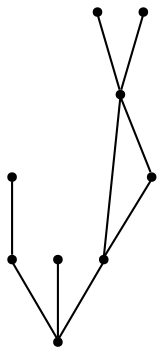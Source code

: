 graph {
  node [shape=point,comment="{\"directed\":false,\"doi\":\"10.1007/3-540-45848-4_27 \",\"figure\":\"? (3)\"}"]

  v0 [pos="1972.9583740234375,1240.9723069932727"]
  v1 [pos="1914.7083282470705,1003.4723069932727"]
  v2 [pos="1956.3332875569663,970.0972663031685"]
  v3 [pos="1852.2083282470705,678.4723069932727"]
  v4 [pos="1810.4583740234377,915.9723069932727"]
  v5 [pos="1810.4583740234375,1157.5972663031685"]
  v6 [pos="1752.2083282470703,1149.2222256130644"]
  v7 [pos="1706.3332875569665,1428.4723069932727"]
  v8 [pos="1677.2083282470705,1386.7222256130644"]

  v0 -- v1 [id="-1",pos="1972.9583740234375,1240.9723069932727 1914.7083282470705,1003.4723069932727 1914.7083282470705,1003.4723069932727 1914.7083282470705,1003.4723069932727"]
  v6 -- v5 [id="-5",pos="1752.2083282470703,1149.2222256130644 1810.4583740234375,1157.5972663031685 1810.4583740234375,1157.5972663031685 1810.4583740234375,1157.5972663031685"]
  v8 -- v6 [id="-9",pos="1677.2083282470705,1386.7222256130644 1752.2083282470703,1149.2222256130644 1752.2083282470703,1149.2222256130644 1752.2083282470703,1149.2222256130644"]
  v7 -- v6 [id="-10",pos="1706.3332875569665,1428.4723069932727 1752.2083282470703,1149.2222256130644 1752.2083282470703,1149.2222256130644 1752.2083282470703,1149.2222256130644"]
  v6 -- v4 [id="-11",pos="1752.2083282470703,1149.2222256130644 1810.4583740234377,915.9723069932727 1810.4583740234377,915.9723069932727 1810.4583740234377,915.9723069932727"]
  v5 -- v4 [id="-12",pos="1810.4583740234375,1157.5972663031685 1810.4583740234377,915.9723069932727 1810.4583740234377,915.9723069932727 1810.4583740234377,915.9723069932727"]
  v4 -- v3 [id="-13",pos="1810.4583740234377,915.9723069932727 1852.2083282470705,678.4723069932727 1852.2083282470705,678.4723069932727 1852.2083282470705,678.4723069932727"]
  v1 -- v3 [id="-14",pos="1914.7083282470705,1003.4723069932727 1852.2083282470705,678.4723069932727 1852.2083282470705,678.4723069932727 1852.2083282470705,678.4723069932727"]
  v2 -- v3 [id="-15",pos="1956.3332875569663,970.0972663031685 1852.2083282470705,678.4723069932727 1852.2083282470705,678.4723069932727 1852.2083282470705,678.4723069932727"]
}